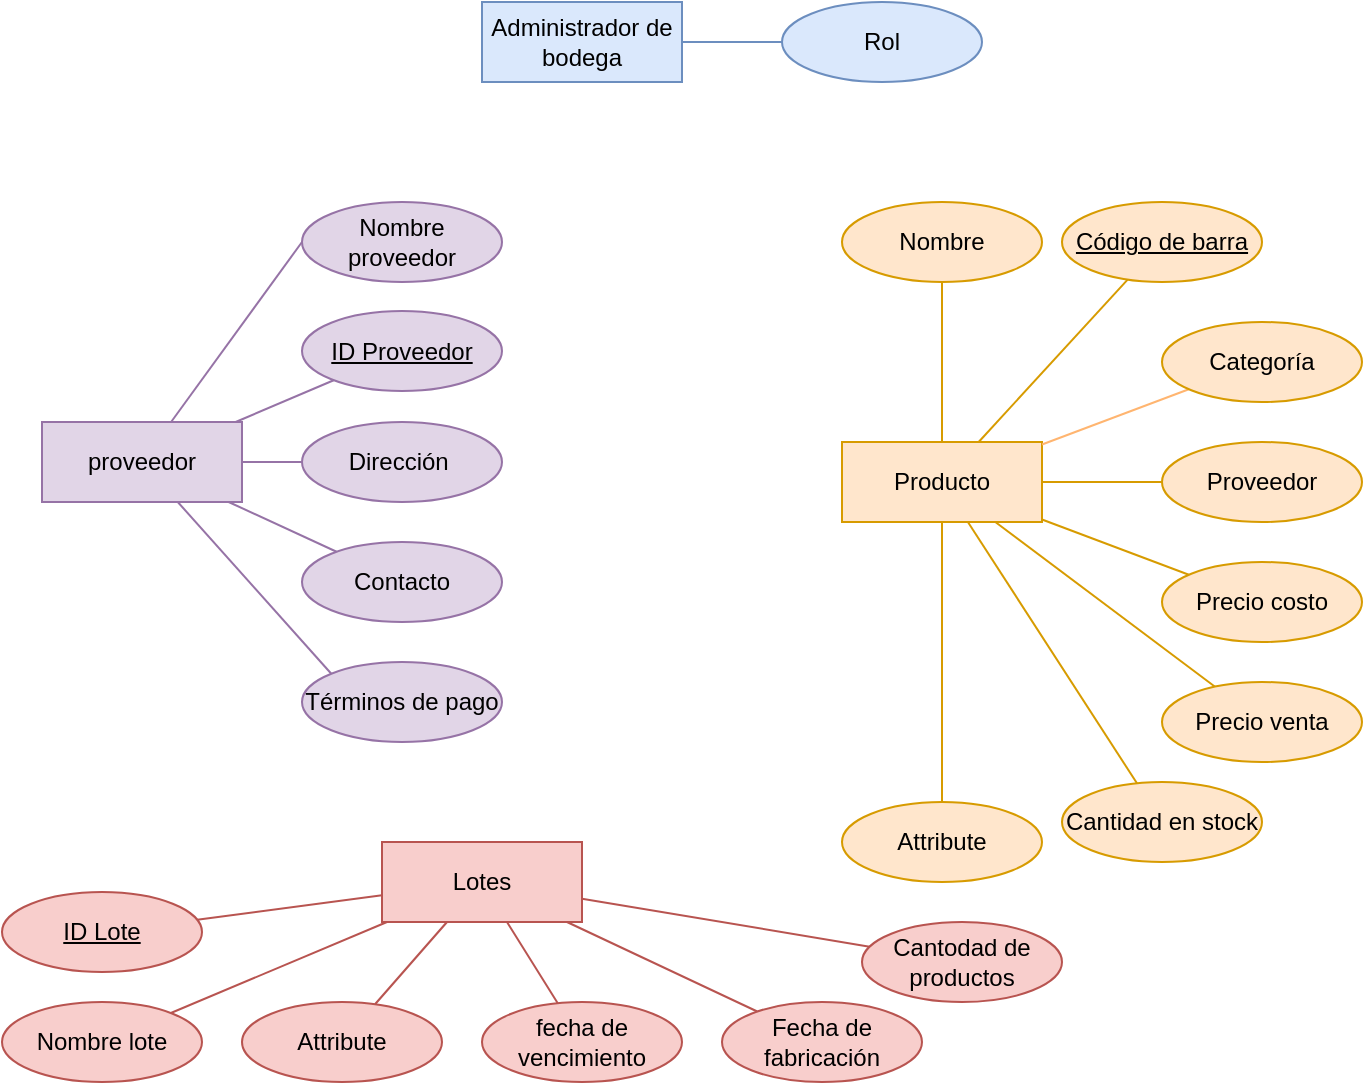 <mxfile version="24.4.0" type="github">
  <diagram name="Página-1" id="51UefhWysgXUVph3Jfpn">
    <mxGraphModel dx="880" dy="444" grid="1" gridSize="10" guides="1" tooltips="1" connect="1" arrows="1" fold="1" page="1" pageScale="1" pageWidth="827" pageHeight="1169" math="0" shadow="0">
      <root>
        <mxCell id="0" />
        <mxCell id="1" parent="0" />
        <mxCell id="keit4UbeJyR1lBKjOevf-1" value="Administrador de bodega" style="whiteSpace=wrap;html=1;align=center;fillColor=#dae8fc;strokeColor=#6c8ebf;" vertex="1" parent="1">
          <mxGeometry x="250" y="100" width="100" height="40" as="geometry" />
        </mxCell>
        <mxCell id="keit4UbeJyR1lBKjOevf-2" value="proveedor" style="whiteSpace=wrap;html=1;align=center;fillColor=#e1d5e7;strokeColor=#9673a6;" vertex="1" parent="1">
          <mxGeometry x="30" y="310" width="100" height="40" as="geometry" />
        </mxCell>
        <mxCell id="keit4UbeJyR1lBKjOevf-3" value="Producto" style="whiteSpace=wrap;html=1;align=center;fillColor=#ffe6cc;strokeColor=#d79b00;" vertex="1" parent="1">
          <mxGeometry x="430" y="320" width="100" height="40" as="geometry" />
        </mxCell>
        <mxCell id="keit4UbeJyR1lBKjOevf-5" value="Lotes" style="whiteSpace=wrap;html=1;align=center;fillColor=#f8cecc;strokeColor=#b85450;" vertex="1" parent="1">
          <mxGeometry x="200" y="520" width="100" height="40" as="geometry" />
        </mxCell>
        <mxCell id="keit4UbeJyR1lBKjOevf-15" value="" style="rounded=0;orthogonalLoop=1;jettySize=auto;html=1;jumpStyle=line;endArrow=none;endFill=0;fillColor=#dae8fc;strokeColor=#6c8ebf;" edge="1" parent="1" source="keit4UbeJyR1lBKjOevf-7" target="keit4UbeJyR1lBKjOevf-1">
          <mxGeometry relative="1" as="geometry" />
        </mxCell>
        <mxCell id="keit4UbeJyR1lBKjOevf-7" value="Rol" style="ellipse;whiteSpace=wrap;html=1;align=center;fillColor=#dae8fc;strokeColor=#6c8ebf;" vertex="1" parent="1">
          <mxGeometry x="400" y="100" width="100" height="40" as="geometry" />
        </mxCell>
        <mxCell id="keit4UbeJyR1lBKjOevf-19" value="" style="rounded=0;orthogonalLoop=1;jettySize=auto;html=1;endArrow=none;endFill=0;strokeColor=#FFB570;" edge="1" parent="1" source="keit4UbeJyR1lBKjOevf-18" target="keit4UbeJyR1lBKjOevf-3">
          <mxGeometry relative="1" as="geometry" />
        </mxCell>
        <mxCell id="keit4UbeJyR1lBKjOevf-18" value="&lt;span style=&quot;text-align: left;&quot;&gt;Categoría&lt;/span&gt;" style="ellipse;whiteSpace=wrap;html=1;align=center;fillColor=#ffe6cc;strokeColor=#d79b00;" vertex="1" parent="1">
          <mxGeometry x="590" y="260" width="100" height="40" as="geometry" />
        </mxCell>
        <mxCell id="keit4UbeJyR1lBKjOevf-21" value="" style="rounded=0;orthogonalLoop=1;jettySize=auto;html=1;endArrow=none;endFill=0;fillColor=#ffe6cc;strokeColor=#d79b00;" edge="1" parent="1" source="keit4UbeJyR1lBKjOevf-20" target="keit4UbeJyR1lBKjOevf-3">
          <mxGeometry relative="1" as="geometry" />
        </mxCell>
        <mxCell id="keit4UbeJyR1lBKjOevf-20" value="Nombre" style="ellipse;whiteSpace=wrap;html=1;align=center;fillColor=#ffe6cc;strokeColor=#d79b00;" vertex="1" parent="1">
          <mxGeometry x="430" y="200" width="100" height="40" as="geometry" />
        </mxCell>
        <mxCell id="keit4UbeJyR1lBKjOevf-23" value="" style="rounded=0;orthogonalLoop=1;jettySize=auto;html=1;fillColor=#ffe6cc;strokeColor=#d79b00;endArrow=none;endFill=0;" edge="1" parent="1" source="keit4UbeJyR1lBKjOevf-22" target="keit4UbeJyR1lBKjOevf-3">
          <mxGeometry relative="1" as="geometry" />
        </mxCell>
        <mxCell id="keit4UbeJyR1lBKjOevf-22" value="Código de barra" style="ellipse;whiteSpace=wrap;html=1;align=center;fontStyle=4;fillColor=#ffe6cc;strokeColor=#d79b00;" vertex="1" parent="1">
          <mxGeometry x="540" y="200" width="100" height="40" as="geometry" />
        </mxCell>
        <mxCell id="keit4UbeJyR1lBKjOevf-25" value="" style="rounded=0;orthogonalLoop=1;jettySize=auto;html=1;endArrow=none;endFill=0;fillColor=#ffe6cc;strokeColor=#d79b00;" edge="1" parent="1" source="keit4UbeJyR1lBKjOevf-24" target="keit4UbeJyR1lBKjOevf-3">
          <mxGeometry relative="1" as="geometry" />
        </mxCell>
        <mxCell id="keit4UbeJyR1lBKjOevf-24" value="Proveedor" style="ellipse;whiteSpace=wrap;html=1;align=center;fillColor=#ffe6cc;strokeColor=#d79b00;" vertex="1" parent="1">
          <mxGeometry x="590" y="320" width="100" height="40" as="geometry" />
        </mxCell>
        <mxCell id="keit4UbeJyR1lBKjOevf-27" value="" style="rounded=0;orthogonalLoop=1;jettySize=auto;html=1;endArrow=none;endFill=0;fillColor=#ffe6cc;strokeColor=#d79b00;" edge="1" parent="1" source="keit4UbeJyR1lBKjOevf-26" target="keit4UbeJyR1lBKjOevf-3">
          <mxGeometry relative="1" as="geometry" />
        </mxCell>
        <mxCell id="keit4UbeJyR1lBKjOevf-26" value="Precio costo" style="ellipse;whiteSpace=wrap;html=1;align=center;fillColor=#ffe6cc;strokeColor=#d79b00;" vertex="1" parent="1">
          <mxGeometry x="590" y="380" width="100" height="40" as="geometry" />
        </mxCell>
        <mxCell id="keit4UbeJyR1lBKjOevf-29" value="" style="rounded=0;orthogonalLoop=1;jettySize=auto;html=1;endArrow=none;endFill=0;fillColor=#ffe6cc;strokeColor=#d79b00;" edge="1" parent="1" source="keit4UbeJyR1lBKjOevf-28" target="keit4UbeJyR1lBKjOevf-3">
          <mxGeometry relative="1" as="geometry" />
        </mxCell>
        <mxCell id="keit4UbeJyR1lBKjOevf-28" value="Precio venta" style="ellipse;whiteSpace=wrap;html=1;align=center;fillColor=#ffe6cc;strokeColor=#d79b00;" vertex="1" parent="1">
          <mxGeometry x="590" y="440" width="100" height="40" as="geometry" />
        </mxCell>
        <mxCell id="keit4UbeJyR1lBKjOevf-31" value="" style="rounded=0;orthogonalLoop=1;jettySize=auto;html=1;fillColor=#ffe6cc;strokeColor=#d79b00;endArrow=none;endFill=0;" edge="1" parent="1" source="keit4UbeJyR1lBKjOevf-30" target="keit4UbeJyR1lBKjOevf-3">
          <mxGeometry relative="1" as="geometry" />
        </mxCell>
        <mxCell id="keit4UbeJyR1lBKjOevf-30" value="Cantidad en stock" style="ellipse;whiteSpace=wrap;html=1;align=center;fillColor=#ffe6cc;strokeColor=#d79b00;" vertex="1" parent="1">
          <mxGeometry x="540" y="490" width="100" height="40" as="geometry" />
        </mxCell>
        <mxCell id="keit4UbeJyR1lBKjOevf-33" value="" style="rounded=0;orthogonalLoop=1;jettySize=auto;html=1;fillColor=#ffe6cc;strokeColor=#d79b00;endArrow=none;endFill=0;" edge="1" parent="1" source="keit4UbeJyR1lBKjOevf-32" target="keit4UbeJyR1lBKjOevf-3">
          <mxGeometry relative="1" as="geometry" />
        </mxCell>
        <mxCell id="keit4UbeJyR1lBKjOevf-32" value="Attribute" style="ellipse;whiteSpace=wrap;html=1;align=center;fillColor=#ffe6cc;strokeColor=#d79b00;" vertex="1" parent="1">
          <mxGeometry x="430" y="500" width="100" height="40" as="geometry" />
        </mxCell>
        <mxCell id="keit4UbeJyR1lBKjOevf-35" value="" style="rounded=0;orthogonalLoop=1;jettySize=auto;html=1;fillColor=#e1d5e7;strokeColor=#9673a6;endArrow=none;endFill=0;exitX=0;exitY=0.5;exitDx=0;exitDy=0;" edge="1" parent="1" source="keit4UbeJyR1lBKjOevf-34" target="keit4UbeJyR1lBKjOevf-2">
          <mxGeometry relative="1" as="geometry" />
        </mxCell>
        <mxCell id="keit4UbeJyR1lBKjOevf-34" value="Nombre proveedor" style="ellipse;whiteSpace=wrap;html=1;align=center;fillColor=#e1d5e7;strokeColor=#9673a6;" vertex="1" parent="1">
          <mxGeometry x="160" y="200" width="100" height="40" as="geometry" />
        </mxCell>
        <mxCell id="keit4UbeJyR1lBKjOevf-37" value="" style="rounded=0;orthogonalLoop=1;jettySize=auto;html=1;fillColor=#e1d5e7;strokeColor=#9673a6;endArrow=none;endFill=0;" edge="1" parent="1" source="keit4UbeJyR1lBKjOevf-36" target="keit4UbeJyR1lBKjOevf-2">
          <mxGeometry relative="1" as="geometry" />
        </mxCell>
        <mxCell id="keit4UbeJyR1lBKjOevf-36" value="ID Proveedor" style="ellipse;whiteSpace=wrap;html=1;align=center;fontStyle=4;fillColor=#e1d5e7;strokeColor=#9673a6;" vertex="1" parent="1">
          <mxGeometry x="160" y="254.5" width="100" height="40" as="geometry" />
        </mxCell>
        <mxCell id="keit4UbeJyR1lBKjOevf-39" value="" style="rounded=0;orthogonalLoop=1;jettySize=auto;html=1;fillColor=#e1d5e7;strokeColor=#9673a6;endArrow=none;endFill=0;" edge="1" parent="1" source="keit4UbeJyR1lBKjOevf-38" target="keit4UbeJyR1lBKjOevf-2">
          <mxGeometry relative="1" as="geometry" />
        </mxCell>
        <mxCell id="keit4UbeJyR1lBKjOevf-38" value="Dirección&amp;nbsp;" style="ellipse;whiteSpace=wrap;html=1;align=center;fillColor=#e1d5e7;strokeColor=#9673a6;" vertex="1" parent="1">
          <mxGeometry x="160" y="310" width="100" height="40" as="geometry" />
        </mxCell>
        <mxCell id="keit4UbeJyR1lBKjOevf-41" value="" style="rounded=0;orthogonalLoop=1;jettySize=auto;html=1;endArrow=none;endFill=0;fillColor=#e1d5e7;strokeColor=#9673a6;" edge="1" parent="1" source="keit4UbeJyR1lBKjOevf-40" target="keit4UbeJyR1lBKjOevf-2">
          <mxGeometry relative="1" as="geometry" />
        </mxCell>
        <mxCell id="keit4UbeJyR1lBKjOevf-40" value="Contacto" style="ellipse;whiteSpace=wrap;html=1;align=center;fillColor=#e1d5e7;strokeColor=#9673a6;" vertex="1" parent="1">
          <mxGeometry x="160" y="370" width="100" height="40" as="geometry" />
        </mxCell>
        <mxCell id="keit4UbeJyR1lBKjOevf-43" value="" style="rounded=0;orthogonalLoop=1;jettySize=auto;html=1;fillColor=#e1d5e7;strokeColor=#9673a6;endArrow=none;endFill=0;exitX=0;exitY=0;exitDx=0;exitDy=0;" edge="1" parent="1" source="keit4UbeJyR1lBKjOevf-42" target="keit4UbeJyR1lBKjOevf-2">
          <mxGeometry relative="1" as="geometry" />
        </mxCell>
        <mxCell id="keit4UbeJyR1lBKjOevf-42" value="Términos de pago" style="ellipse;whiteSpace=wrap;html=1;align=center;fillColor=#e1d5e7;strokeColor=#9673a6;" vertex="1" parent="1">
          <mxGeometry x="160" y="430" width="100" height="40" as="geometry" />
        </mxCell>
        <mxCell id="keit4UbeJyR1lBKjOevf-45" value="" style="rounded=0;orthogonalLoop=1;jettySize=auto;html=1;endArrow=none;endFill=0;fillColor=#f8cecc;strokeColor=#b85450;" edge="1" parent="1" source="keit4UbeJyR1lBKjOevf-44" target="keit4UbeJyR1lBKjOevf-5">
          <mxGeometry relative="1" as="geometry" />
        </mxCell>
        <mxCell id="keit4UbeJyR1lBKjOevf-44" value="ID Lote" style="ellipse;whiteSpace=wrap;html=1;align=center;fontStyle=4;fillColor=#f8cecc;strokeColor=#b85450;" vertex="1" parent="1">
          <mxGeometry x="10" y="545" width="100" height="40" as="geometry" />
        </mxCell>
        <mxCell id="keit4UbeJyR1lBKjOevf-47" value="" style="rounded=0;orthogonalLoop=1;jettySize=auto;html=1;fillColor=#f8cecc;strokeColor=#b85450;endArrow=none;endFill=0;" edge="1" parent="1" source="keit4UbeJyR1lBKjOevf-46" target="keit4UbeJyR1lBKjOevf-5">
          <mxGeometry relative="1" as="geometry" />
        </mxCell>
        <mxCell id="keit4UbeJyR1lBKjOevf-46" value="Nombre lote" style="ellipse;whiteSpace=wrap;html=1;align=center;fillColor=#f8cecc;strokeColor=#b85450;" vertex="1" parent="1">
          <mxGeometry x="10" y="600" width="100" height="40" as="geometry" />
        </mxCell>
        <mxCell id="keit4UbeJyR1lBKjOevf-49" value="" style="rounded=0;orthogonalLoop=1;jettySize=auto;html=1;fillColor=#f8cecc;strokeColor=#b85450;endArrow=none;endFill=0;" edge="1" parent="1" source="keit4UbeJyR1lBKjOevf-48" target="keit4UbeJyR1lBKjOevf-5">
          <mxGeometry relative="1" as="geometry" />
        </mxCell>
        <mxCell id="keit4UbeJyR1lBKjOevf-48" value="Cantodad de productos" style="ellipse;whiteSpace=wrap;html=1;align=center;fillColor=#f8cecc;strokeColor=#b85450;" vertex="1" parent="1">
          <mxGeometry x="440" y="560" width="100" height="40" as="geometry" />
        </mxCell>
        <mxCell id="keit4UbeJyR1lBKjOevf-52" value="" style="rounded=0;orthogonalLoop=1;jettySize=auto;html=1;fillColor=#f8cecc;strokeColor=#b85450;endArrow=none;endFill=0;" edge="1" parent="1" source="keit4UbeJyR1lBKjOevf-51" target="keit4UbeJyR1lBKjOevf-5">
          <mxGeometry relative="1" as="geometry" />
        </mxCell>
        <mxCell id="keit4UbeJyR1lBKjOevf-51" value="Fecha de fabricación" style="ellipse;whiteSpace=wrap;html=1;align=center;fillColor=#f8cecc;strokeColor=#b85450;" vertex="1" parent="1">
          <mxGeometry x="370" y="600" width="100" height="40" as="geometry" />
        </mxCell>
        <mxCell id="keit4UbeJyR1lBKjOevf-54" value="" style="rounded=0;orthogonalLoop=1;jettySize=auto;html=1;fillColor=#f8cecc;strokeColor=#b85450;endArrow=none;endFill=0;" edge="1" parent="1" source="keit4UbeJyR1lBKjOevf-53" target="keit4UbeJyR1lBKjOevf-5">
          <mxGeometry relative="1" as="geometry" />
        </mxCell>
        <mxCell id="keit4UbeJyR1lBKjOevf-53" value="fecha de vencimiento" style="ellipse;whiteSpace=wrap;html=1;align=center;fillColor=#f8cecc;strokeColor=#b85450;" vertex="1" parent="1">
          <mxGeometry x="250" y="600" width="100" height="40" as="geometry" />
        </mxCell>
        <mxCell id="keit4UbeJyR1lBKjOevf-56" value="" style="rounded=0;orthogonalLoop=1;jettySize=auto;html=1;fillColor=#f8cecc;strokeColor=#b85450;endArrow=none;endFill=0;" edge="1" parent="1" source="keit4UbeJyR1lBKjOevf-55" target="keit4UbeJyR1lBKjOevf-5">
          <mxGeometry relative="1" as="geometry" />
        </mxCell>
        <mxCell id="keit4UbeJyR1lBKjOevf-55" value="Attribute" style="ellipse;whiteSpace=wrap;html=1;align=center;fillColor=#f8cecc;strokeColor=#b85450;" vertex="1" parent="1">
          <mxGeometry x="130" y="600" width="100" height="40" as="geometry" />
        </mxCell>
      </root>
    </mxGraphModel>
  </diagram>
</mxfile>
